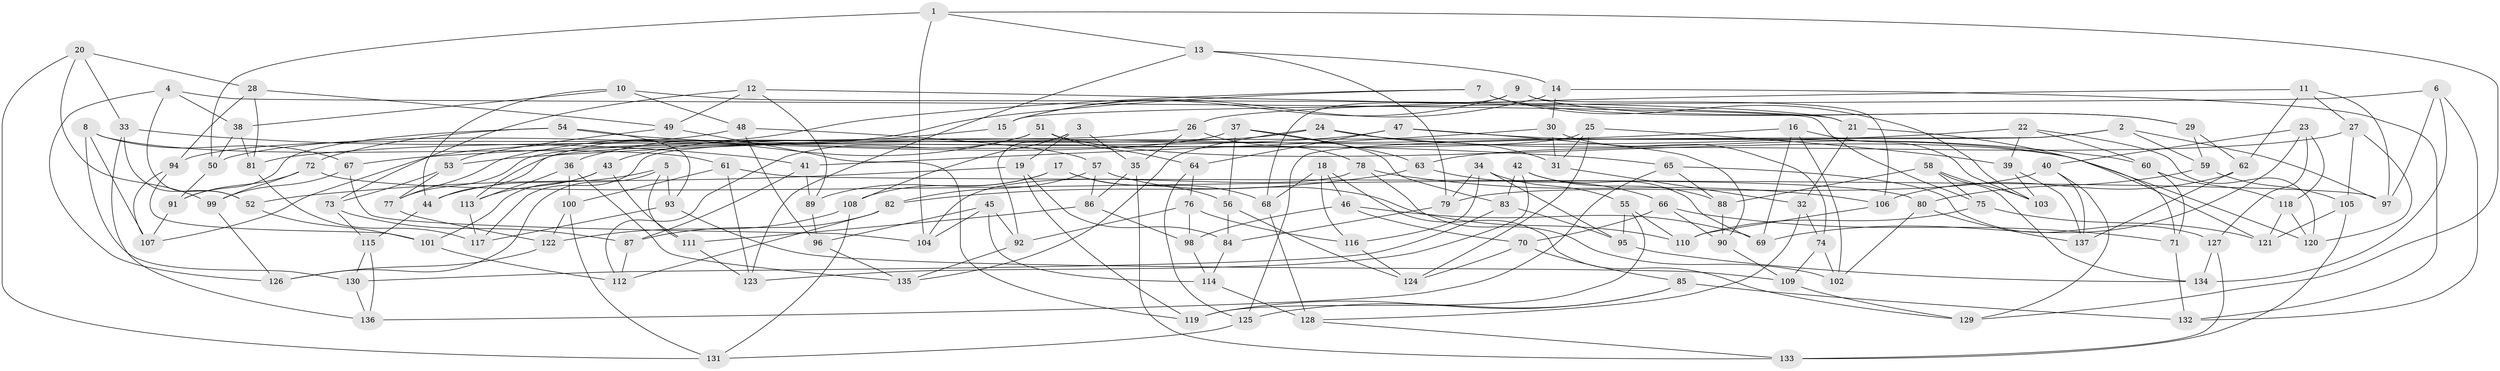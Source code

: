 // coarse degree distribution, {4: 0.3953488372093023, 6: 0.5116279069767442, 5: 0.08139534883720931, 3: 0.011627906976744186}
// Generated by graph-tools (version 1.1) at 2025/52/02/27/25 19:52:28]
// undirected, 137 vertices, 274 edges
graph export_dot {
graph [start="1"]
  node [color=gray90,style=filled];
  1;
  2;
  3;
  4;
  5;
  6;
  7;
  8;
  9;
  10;
  11;
  12;
  13;
  14;
  15;
  16;
  17;
  18;
  19;
  20;
  21;
  22;
  23;
  24;
  25;
  26;
  27;
  28;
  29;
  30;
  31;
  32;
  33;
  34;
  35;
  36;
  37;
  38;
  39;
  40;
  41;
  42;
  43;
  44;
  45;
  46;
  47;
  48;
  49;
  50;
  51;
  52;
  53;
  54;
  55;
  56;
  57;
  58;
  59;
  60;
  61;
  62;
  63;
  64;
  65;
  66;
  67;
  68;
  69;
  70;
  71;
  72;
  73;
  74;
  75;
  76;
  77;
  78;
  79;
  80;
  81;
  82;
  83;
  84;
  85;
  86;
  87;
  88;
  89;
  90;
  91;
  92;
  93;
  94;
  95;
  96;
  97;
  98;
  99;
  100;
  101;
  102;
  103;
  104;
  105;
  106;
  107;
  108;
  109;
  110;
  111;
  112;
  113;
  114;
  115;
  116;
  117;
  118;
  119;
  120;
  121;
  122;
  123;
  124;
  125;
  126;
  127;
  128;
  129;
  130;
  131;
  132;
  133;
  134;
  135;
  136;
  137;
  1 -- 129;
  1 -- 50;
  1 -- 13;
  1 -- 104;
  2 -- 125;
  2 -- 97;
  2 -- 44;
  2 -- 59;
  3 -- 35;
  3 -- 108;
  3 -- 92;
  3 -- 19;
  4 -- 38;
  4 -- 52;
  4 -- 75;
  4 -- 126;
  5 -- 44;
  5 -- 126;
  5 -- 93;
  5 -- 111;
  6 -- 134;
  6 -- 15;
  6 -- 97;
  6 -- 132;
  7 -- 103;
  7 -- 36;
  7 -- 29;
  7 -- 113;
  8 -- 130;
  8 -- 61;
  8 -- 107;
  8 -- 67;
  9 -- 106;
  9 -- 29;
  9 -- 68;
  9 -- 15;
  10 -- 44;
  10 -- 48;
  10 -- 21;
  10 -- 38;
  11 -- 97;
  11 -- 62;
  11 -- 27;
  11 -- 26;
  12 -- 89;
  12 -- 21;
  12 -- 73;
  12 -- 49;
  13 -- 123;
  13 -- 14;
  13 -- 79;
  14 -- 30;
  14 -- 15;
  14 -- 132;
  15 -- 43;
  16 -- 69;
  16 -- 103;
  16 -- 102;
  16 -- 53;
  17 -- 108;
  17 -- 68;
  17 -- 89;
  17 -- 56;
  18 -- 116;
  18 -- 46;
  18 -- 129;
  18 -- 68;
  19 -- 119;
  19 -- 84;
  19 -- 52;
  20 -- 33;
  20 -- 99;
  20 -- 28;
  20 -- 131;
  21 -- 32;
  21 -- 71;
  22 -- 60;
  22 -- 120;
  22 -- 39;
  22 -- 67;
  23 -- 118;
  23 -- 127;
  23 -- 40;
  23 -- 69;
  24 -- 107;
  24 -- 135;
  24 -- 60;
  24 -- 31;
  25 -- 31;
  25 -- 39;
  25 -- 124;
  25 -- 77;
  26 -- 35;
  26 -- 78;
  26 -- 117;
  27 -- 105;
  27 -- 63;
  27 -- 120;
  28 -- 49;
  28 -- 94;
  28 -- 81;
  29 -- 62;
  29 -- 59;
  30 -- 74;
  30 -- 41;
  30 -- 31;
  31 -- 32;
  32 -- 128;
  32 -- 74;
  33 -- 52;
  33 -- 136;
  33 -- 41;
  34 -- 95;
  34 -- 79;
  34 -- 55;
  34 -- 116;
  35 -- 133;
  35 -- 86;
  36 -- 100;
  36 -- 113;
  36 -- 135;
  37 -- 83;
  37 -- 63;
  37 -- 50;
  37 -- 56;
  38 -- 50;
  38 -- 81;
  39 -- 103;
  39 -- 137;
  40 -- 129;
  40 -- 79;
  40 -- 137;
  41 -- 87;
  41 -- 89;
  42 -- 83;
  42 -- 123;
  42 -- 88;
  42 -- 69;
  43 -- 113;
  43 -- 111;
  43 -- 101;
  44 -- 115;
  45 -- 114;
  45 -- 104;
  45 -- 92;
  45 -- 96;
  46 -- 98;
  46 -- 69;
  46 -- 70;
  47 -- 81;
  47 -- 121;
  47 -- 64;
  47 -- 90;
  48 -- 57;
  48 -- 94;
  48 -- 96;
  49 -- 119;
  49 -- 53;
  50 -- 91;
  51 -- 112;
  51 -- 64;
  51 -- 120;
  51 -- 77;
  52 -- 101;
  53 -- 73;
  53 -- 77;
  54 -- 91;
  54 -- 93;
  54 -- 72;
  54 -- 65;
  55 -- 110;
  55 -- 119;
  55 -- 95;
  56 -- 124;
  56 -- 84;
  57 -- 86;
  57 -- 82;
  57 -- 110;
  58 -- 103;
  58 -- 75;
  58 -- 88;
  58 -- 134;
  59 -- 105;
  59 -- 80;
  60 -- 71;
  60 -- 118;
  61 -- 97;
  61 -- 123;
  61 -- 100;
  62 -- 137;
  62 -- 106;
  63 -- 82;
  63 -- 66;
  64 -- 76;
  64 -- 125;
  65 -- 88;
  65 -- 136;
  65 -- 127;
  66 -- 71;
  66 -- 90;
  66 -- 70;
  67 -- 104;
  67 -- 99;
  68 -- 128;
  70 -- 85;
  70 -- 124;
  71 -- 132;
  72 -- 80;
  72 -- 91;
  72 -- 99;
  73 -- 115;
  73 -- 87;
  74 -- 109;
  74 -- 102;
  75 -- 121;
  75 -- 110;
  76 -- 116;
  76 -- 92;
  76 -- 98;
  77 -- 122;
  78 -- 104;
  78 -- 106;
  78 -- 102;
  79 -- 84;
  80 -- 137;
  80 -- 102;
  81 -- 117;
  82 -- 87;
  82 -- 112;
  83 -- 95;
  83 -- 130;
  84 -- 114;
  85 -- 132;
  85 -- 125;
  85 -- 119;
  86 -- 98;
  86 -- 111;
  87 -- 112;
  88 -- 90;
  89 -- 96;
  90 -- 109;
  91 -- 107;
  92 -- 135;
  93 -- 109;
  93 -- 117;
  94 -- 101;
  94 -- 107;
  95 -- 134;
  96 -- 135;
  98 -- 114;
  99 -- 126;
  100 -- 122;
  100 -- 131;
  101 -- 112;
  105 -- 133;
  105 -- 121;
  106 -- 110;
  108 -- 131;
  108 -- 122;
  109 -- 129;
  111 -- 123;
  113 -- 117;
  114 -- 128;
  115 -- 130;
  115 -- 136;
  116 -- 124;
  118 -- 120;
  118 -- 121;
  122 -- 126;
  125 -- 131;
  127 -- 134;
  127 -- 133;
  128 -- 133;
  130 -- 136;
}
